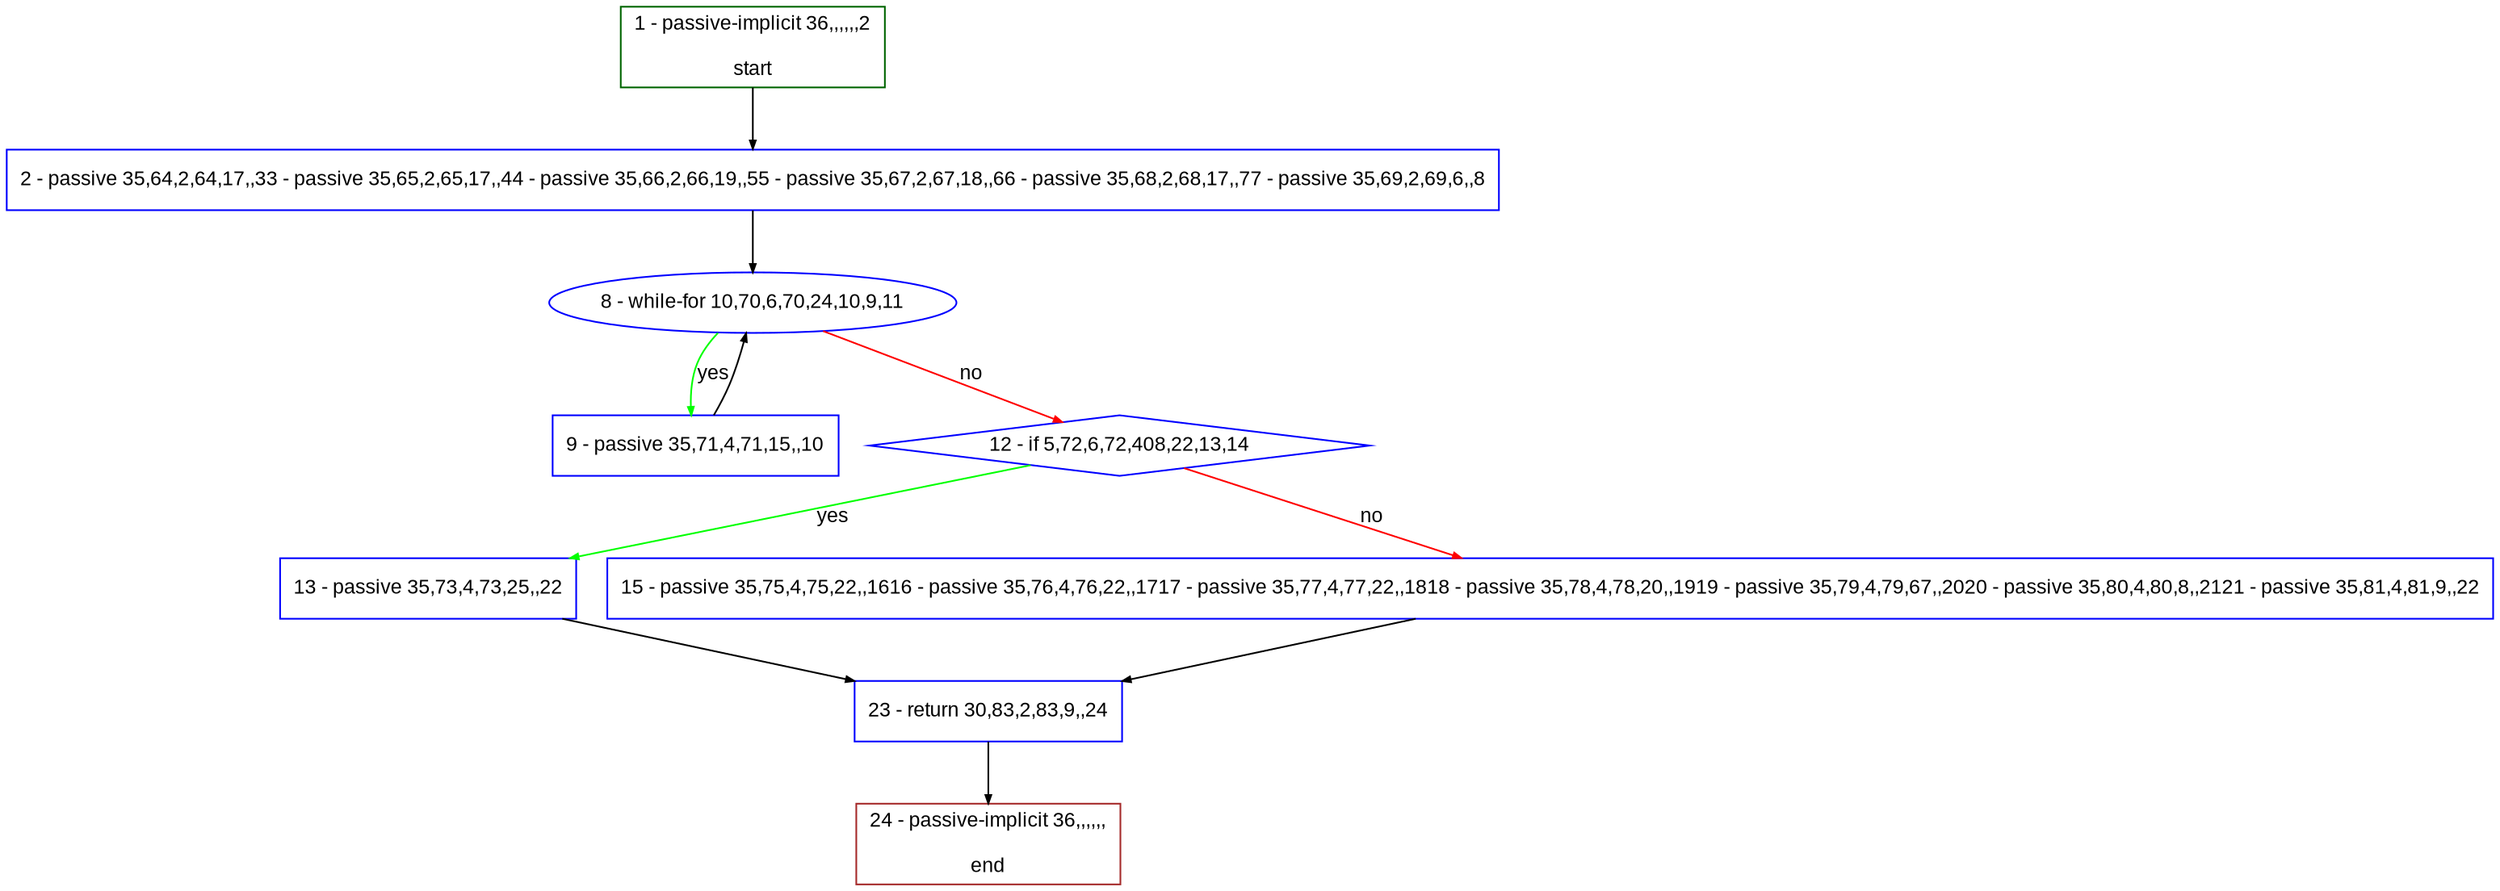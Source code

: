 digraph "" {
  graph [pack="true", label="", fontsize="12", packmode="clust", fontname="Arial", fillcolor="#FFFFCC", bgcolor="white", style="rounded,filled", compound="true"];
  node [node_initialized="no", label="", color="grey", fontsize="12", fillcolor="white", fontname="Arial", style="filled", shape="rectangle", compound="true", fixedsize="false"];
  edge [fontcolor="black", arrowhead="normal", arrowtail="none", arrowsize="0.5", ltail="", label="", color="black", fontsize="12", lhead="", fontname="Arial", dir="forward", compound="true"];
  __N1 [label="2 - passive 35,64,2,64,17,,33 - passive 35,65,2,65,17,,44 - passive 35,66,2,66,19,,55 - passive 35,67,2,67,18,,66 - passive 35,68,2,68,17,,77 - passive 35,69,2,69,6,,8", color="#0000ff", fillcolor="#ffffff", style="filled", shape="box"];
  __N2 [label="1 - passive-implicit 36,,,,,,2\n\nstart", color="#006400", fillcolor="#ffffff", style="filled", shape="box"];
  __N3 [label="8 - while-for 10,70,6,70,24,10,9,11", color="#0000ff", fillcolor="#ffffff", style="filled", shape="oval"];
  __N4 [label="9 - passive 35,71,4,71,15,,10", color="#0000ff", fillcolor="#ffffff", style="filled", shape="box"];
  __N5 [label="12 - if 5,72,6,72,408,22,13,14", color="#0000ff", fillcolor="#ffffff", style="filled", shape="diamond"];
  __N6 [label="13 - passive 35,73,4,73,25,,22", color="#0000ff", fillcolor="#ffffff", style="filled", shape="box"];
  __N7 [label="15 - passive 35,75,4,75,22,,1616 - passive 35,76,4,76,22,,1717 - passive 35,77,4,77,22,,1818 - passive 35,78,4,78,20,,1919 - passive 35,79,4,79,67,,2020 - passive 35,80,4,80,8,,2121 - passive 35,81,4,81,9,,22", color="#0000ff", fillcolor="#ffffff", style="filled", shape="box"];
  __N8 [label="23 - return 30,83,2,83,9,,24", color="#0000ff", fillcolor="#ffffff", style="filled", shape="box"];
  __N9 [label="24 - passive-implicit 36,,,,,,\n\nend", color="#a52a2a", fillcolor="#ffffff", style="filled", shape="box"];
  __N2 -> __N1 [arrowhead="normal", arrowtail="none", color="#000000", label="", dir="forward"];
  __N1 -> __N3 [arrowhead="normal", arrowtail="none", color="#000000", label="", dir="forward"];
  __N3 -> __N4 [arrowhead="normal", arrowtail="none", color="#00ff00", label="yes", dir="forward"];
  __N4 -> __N3 [arrowhead="normal", arrowtail="none", color="#000000", label="", dir="forward"];
  __N3 -> __N5 [arrowhead="normal", arrowtail="none", color="#ff0000", label="no", dir="forward"];
  __N5 -> __N6 [arrowhead="normal", arrowtail="none", color="#00ff00", label="yes", dir="forward"];
  __N5 -> __N7 [arrowhead="normal", arrowtail="none", color="#ff0000", label="no", dir="forward"];
  __N6 -> __N8 [arrowhead="normal", arrowtail="none", color="#000000", label="", dir="forward"];
  __N7 -> __N8 [arrowhead="normal", arrowtail="none", color="#000000", label="", dir="forward"];
  __N8 -> __N9 [arrowhead="normal", arrowtail="none", color="#000000", label="", dir="forward"];
}
